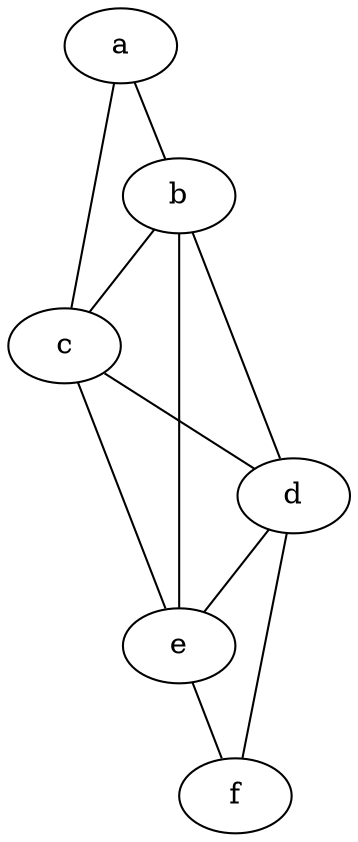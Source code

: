 strict graph "chordal" {
	a -- c;
	a -- b;
	b -- c;
	b -- e;
	b -- d;
	c -- d;
	c -- e;
	d -- e;
	d -- f;
	e -- f;
}
